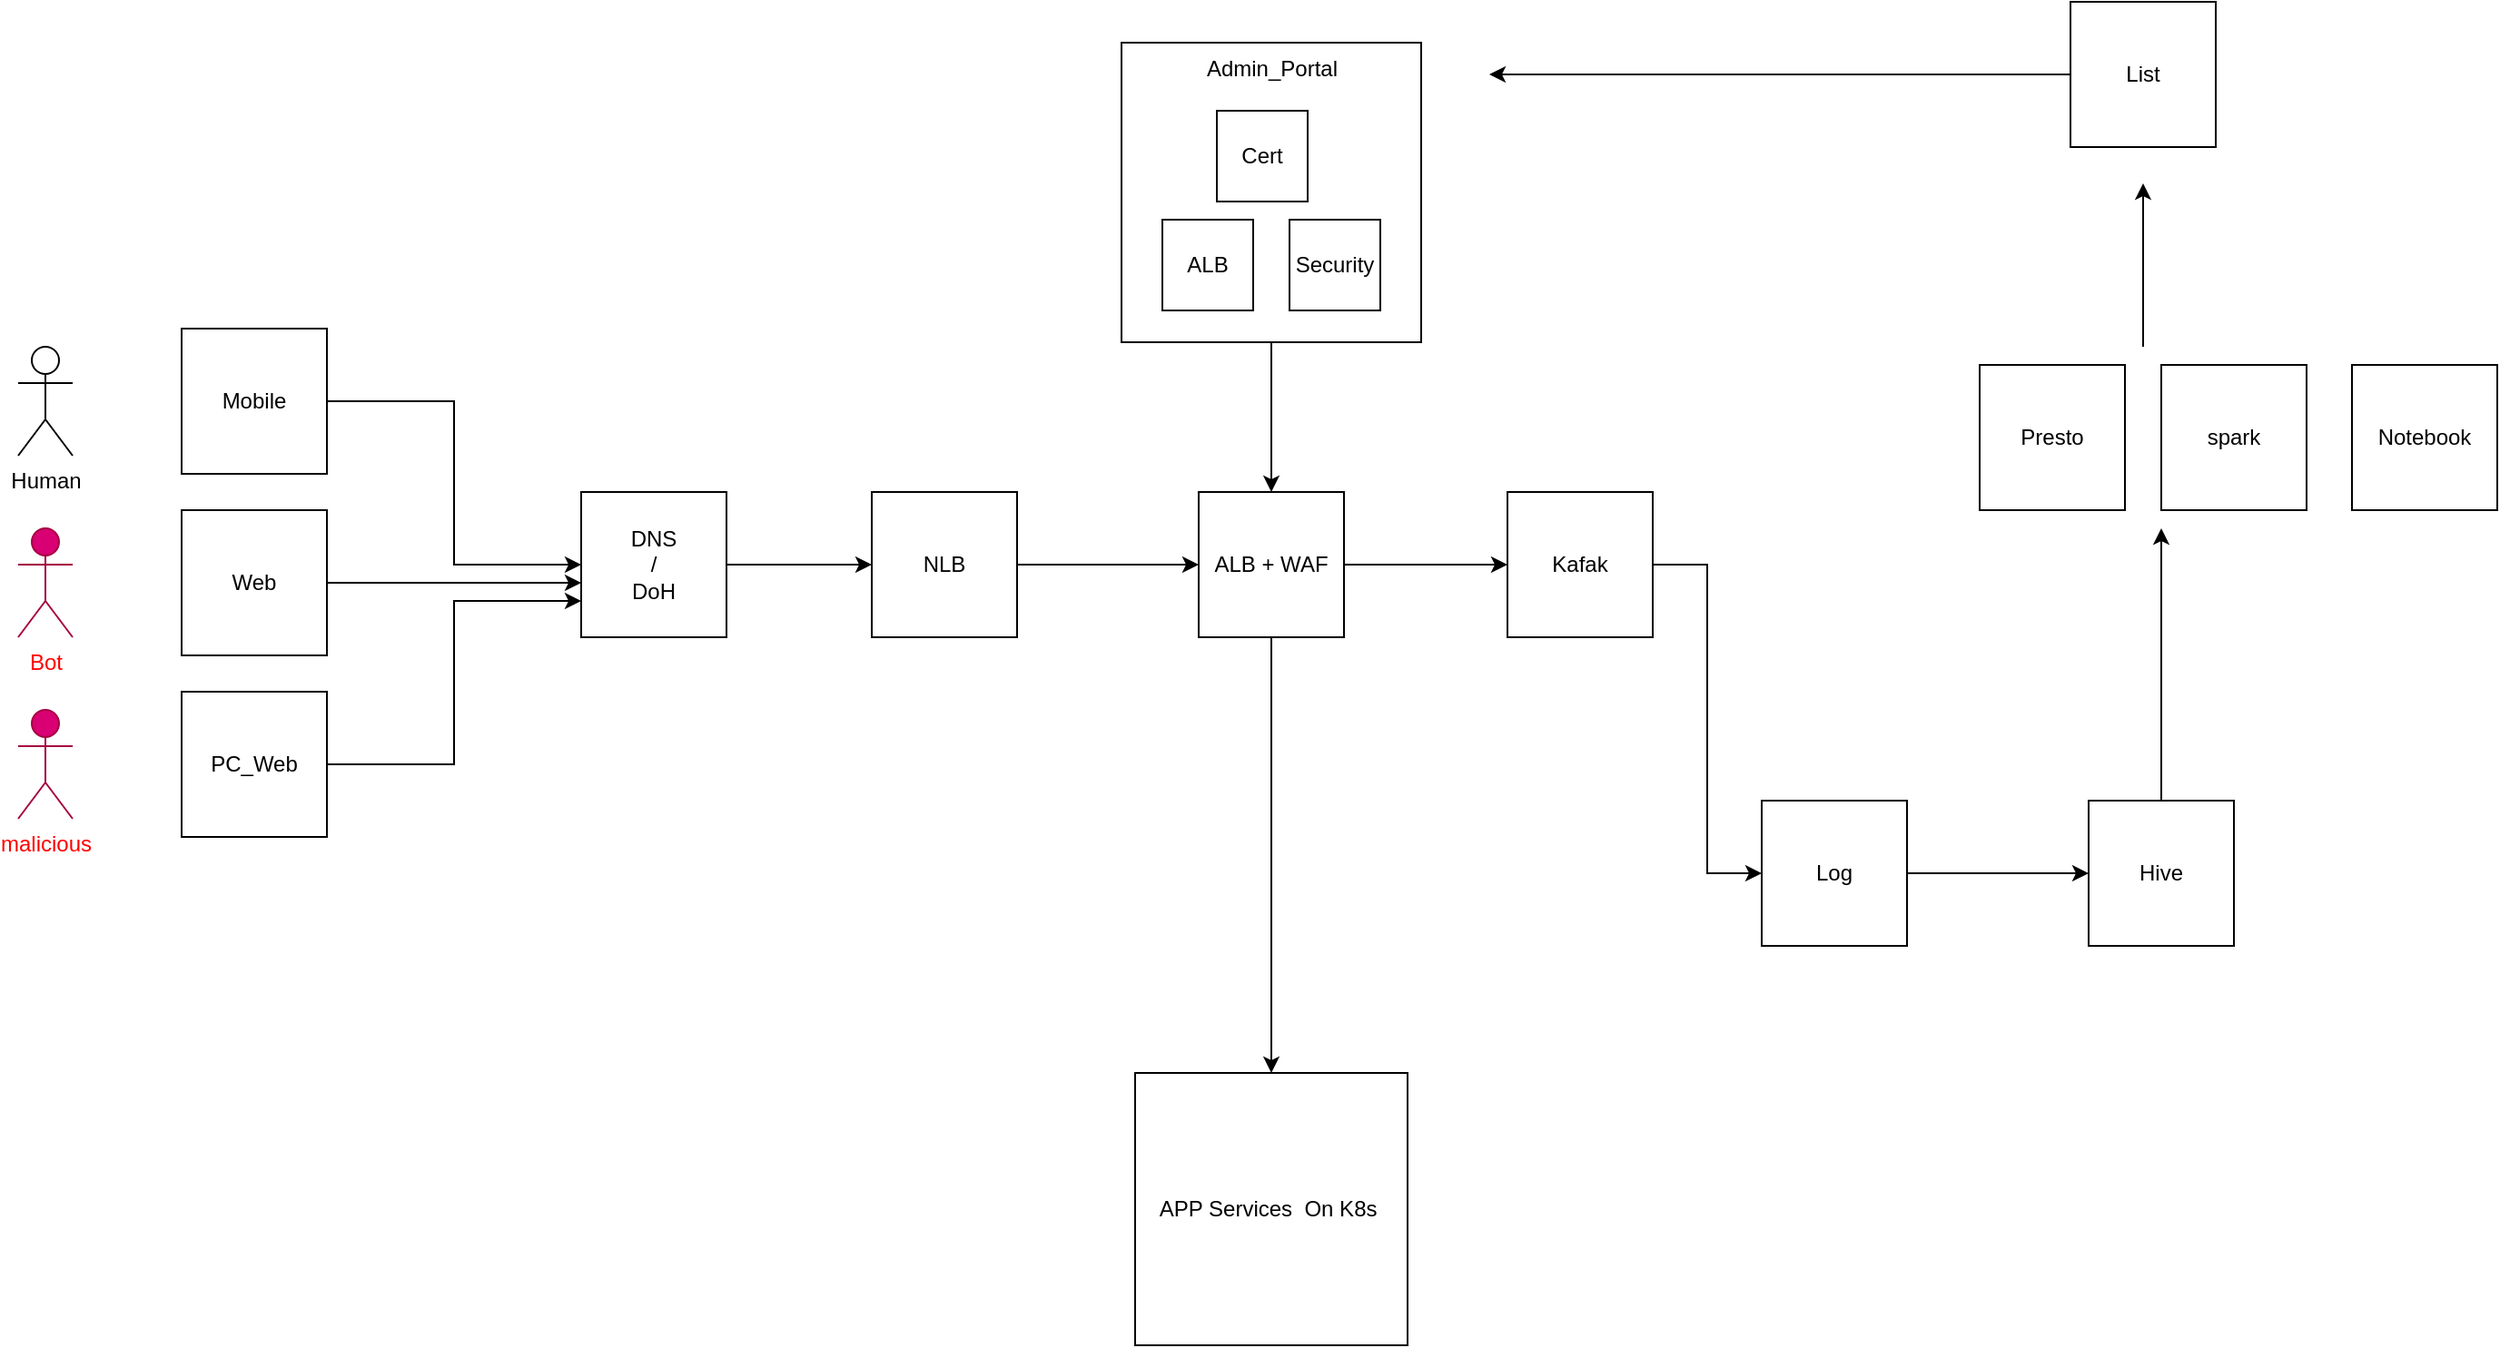 <mxfile version="22.1.21" type="github">
  <diagram name="Page-1" id="h4mQXHj7m2dZuJ2kFf5C">
    <mxGraphModel dx="1593" dy="741" grid="1" gridSize="10" guides="1" tooltips="1" connect="1" arrows="1" fold="1" page="1" pageScale="1" pageWidth="850" pageHeight="1100" math="0" shadow="0">
      <root>
        <mxCell id="0" />
        <mxCell id="1" parent="0" />
        <mxCell id="UklJM1hZt59_CWoXAM_g-14" style="edgeStyle=orthogonalEdgeStyle;rounded=0;orthogonalLoop=1;jettySize=auto;html=1;entryX=0;entryY=0.5;entryDx=0;entryDy=0;" parent="1" source="UklJM1hZt59_CWoXAM_g-1" target="UklJM1hZt59_CWoXAM_g-12" edge="1">
          <mxGeometry relative="1" as="geometry" />
        </mxCell>
        <mxCell id="UklJM1hZt59_CWoXAM_g-1" value="Mobile" style="whiteSpace=wrap;html=1;aspect=fixed;" parent="1" vertex="1">
          <mxGeometry x="100" y="290" width="80" height="80" as="geometry" />
        </mxCell>
        <mxCell id="UklJM1hZt59_CWoXAM_g-15" style="edgeStyle=orthogonalEdgeStyle;rounded=0;orthogonalLoop=1;jettySize=auto;html=1;" parent="1" source="UklJM1hZt59_CWoXAM_g-2" edge="1">
          <mxGeometry relative="1" as="geometry">
            <mxPoint x="320" y="430" as="targetPoint" />
          </mxGeometry>
        </mxCell>
        <mxCell id="UklJM1hZt59_CWoXAM_g-2" value="Web" style="whiteSpace=wrap;html=1;aspect=fixed;" parent="1" vertex="1">
          <mxGeometry x="100" y="390" width="80" height="80" as="geometry" />
        </mxCell>
        <mxCell id="UklJM1hZt59_CWoXAM_g-16" style="edgeStyle=orthogonalEdgeStyle;rounded=0;orthogonalLoop=1;jettySize=auto;html=1;exitX=1;exitY=0.5;exitDx=0;exitDy=0;entryX=0;entryY=0.75;entryDx=0;entryDy=0;" parent="1" source="UklJM1hZt59_CWoXAM_g-3" target="UklJM1hZt59_CWoXAM_g-12" edge="1">
          <mxGeometry relative="1" as="geometry" />
        </mxCell>
        <mxCell id="UklJM1hZt59_CWoXAM_g-3" value="PC_Web" style="whiteSpace=wrap;html=1;aspect=fixed;" parent="1" vertex="1">
          <mxGeometry x="100" y="490" width="80" height="80" as="geometry" />
        </mxCell>
        <mxCell id="UklJM1hZt59_CWoXAM_g-11" style="edgeStyle=orthogonalEdgeStyle;rounded=0;orthogonalLoop=1;jettySize=auto;html=1;entryX=0;entryY=0.5;entryDx=0;entryDy=0;" parent="1" source="UklJM1hZt59_CWoXAM_g-4" target="UklJM1hZt59_CWoXAM_g-5" edge="1">
          <mxGeometry relative="1" as="geometry" />
        </mxCell>
        <mxCell id="UklJM1hZt59_CWoXAM_g-4" value="NLB" style="whiteSpace=wrap;html=1;aspect=fixed;" parent="1" vertex="1">
          <mxGeometry x="480" y="380" width="80" height="80" as="geometry" />
        </mxCell>
        <mxCell id="UklJM1hZt59_CWoXAM_g-10" style="edgeStyle=orthogonalEdgeStyle;rounded=0;orthogonalLoop=1;jettySize=auto;html=1;" parent="1" source="UklJM1hZt59_CWoXAM_g-5" target="UklJM1hZt59_CWoXAM_g-8" edge="1">
          <mxGeometry relative="1" as="geometry" />
        </mxCell>
        <mxCell id="LiXmV6HR_Ljs2VoDoevz-1" style="edgeStyle=orthogonalEdgeStyle;rounded=0;orthogonalLoop=1;jettySize=auto;html=1;entryX=0;entryY=0.5;entryDx=0;entryDy=0;" edge="1" parent="1" source="UklJM1hZt59_CWoXAM_g-5" target="LiXmV6HR_Ljs2VoDoevz-2">
          <mxGeometry relative="1" as="geometry">
            <mxPoint x="700" y="570" as="targetPoint" />
          </mxGeometry>
        </mxCell>
        <mxCell id="UklJM1hZt59_CWoXAM_g-5" value="ALB + WAF" style="whiteSpace=wrap;html=1;aspect=fixed;" parent="1" vertex="1">
          <mxGeometry x="660" y="380" width="80" height="80" as="geometry" />
        </mxCell>
        <mxCell id="UklJM1hZt59_CWoXAM_g-9" style="edgeStyle=orthogonalEdgeStyle;rounded=0;orthogonalLoop=1;jettySize=auto;html=1;" parent="1" source="UklJM1hZt59_CWoXAM_g-6" target="UklJM1hZt59_CWoXAM_g-5" edge="1">
          <mxGeometry relative="1" as="geometry" />
        </mxCell>
        <mxCell id="UklJM1hZt59_CWoXAM_g-6" value="Admin_Portal" style="whiteSpace=wrap;html=1;aspect=fixed;verticalAlign=top;" parent="1" vertex="1">
          <mxGeometry x="617.5" y="132.5" width="165" height="165" as="geometry" />
        </mxCell>
        <mxCell id="UklJM1hZt59_CWoXAM_g-8" value="APP Services&amp;nbsp; On K8s&amp;nbsp;" style="whiteSpace=wrap;html=1;aspect=fixed;" parent="1" vertex="1">
          <mxGeometry x="625" y="700" width="150" height="150" as="geometry" />
        </mxCell>
        <mxCell id="UklJM1hZt59_CWoXAM_g-13" style="edgeStyle=orthogonalEdgeStyle;rounded=0;orthogonalLoop=1;jettySize=auto;html=1;" parent="1" source="UklJM1hZt59_CWoXAM_g-12" target="UklJM1hZt59_CWoXAM_g-4" edge="1">
          <mxGeometry relative="1" as="geometry" />
        </mxCell>
        <mxCell id="UklJM1hZt59_CWoXAM_g-12" value="DNS&lt;br&gt;/&lt;br&gt;DoH" style="whiteSpace=wrap;html=1;aspect=fixed;" parent="1" vertex="1">
          <mxGeometry x="320" y="380" width="80" height="80" as="geometry" />
        </mxCell>
        <mxCell id="UklJM1hZt59_CWoXAM_g-17" value="Human" style="shape=umlActor;verticalLabelPosition=bottom;verticalAlign=top;html=1;outlineConnect=0;" parent="1" vertex="1">
          <mxGeometry x="10" y="300" width="30" height="60" as="geometry" />
        </mxCell>
        <mxCell id="UklJM1hZt59_CWoXAM_g-18" value="Bot" style="shape=umlActor;verticalLabelPosition=bottom;verticalAlign=top;html=1;outlineConnect=0;fillColor=#d80073;fontColor=#FF0000;strokeColor=#A50040;" parent="1" vertex="1">
          <mxGeometry x="10" y="400" width="30" height="60" as="geometry" />
        </mxCell>
        <mxCell id="UklJM1hZt59_CWoXAM_g-20" value="malicious" style="shape=umlActor;verticalLabelPosition=bottom;verticalAlign=top;html=1;outlineConnect=0;fontColor=#FF0000;fillColor=#d80073;strokeColor=#A50040;" parent="1" vertex="1">
          <mxGeometry x="10" y="500" width="30" height="60" as="geometry" />
        </mxCell>
        <mxCell id="bTh-FP3ok-fwcKt8Gy6G-1" value="Security" style="whiteSpace=wrap;html=1;aspect=fixed;direction=south;" parent="1" vertex="1">
          <mxGeometry x="710" y="230" width="50" height="50" as="geometry" />
        </mxCell>
        <mxCell id="bTh-FP3ok-fwcKt8Gy6G-2" value="ALB" style="whiteSpace=wrap;html=1;aspect=fixed;direction=south;" parent="1" vertex="1">
          <mxGeometry x="640" y="230" width="50" height="50" as="geometry" />
        </mxCell>
        <mxCell id="bTh-FP3ok-fwcKt8Gy6G-3" value="Cert" style="whiteSpace=wrap;html=1;aspect=fixed;direction=south;" parent="1" vertex="1">
          <mxGeometry x="670" y="170" width="50" height="50" as="geometry" />
        </mxCell>
        <mxCell id="LiXmV6HR_Ljs2VoDoevz-3" style="edgeStyle=orthogonalEdgeStyle;rounded=0;orthogonalLoop=1;jettySize=auto;html=1;entryX=0;entryY=0.5;entryDx=0;entryDy=0;" edge="1" parent="1" source="LiXmV6HR_Ljs2VoDoevz-2" target="LiXmV6HR_Ljs2VoDoevz-4">
          <mxGeometry relative="1" as="geometry">
            <mxPoint x="940" y="620" as="targetPoint" />
          </mxGeometry>
        </mxCell>
        <mxCell id="LiXmV6HR_Ljs2VoDoevz-2" value="Kafak" style="whiteSpace=wrap;html=1;aspect=fixed;" vertex="1" parent="1">
          <mxGeometry x="830" y="380" width="80" height="80" as="geometry" />
        </mxCell>
        <mxCell id="LiXmV6HR_Ljs2VoDoevz-6" style="edgeStyle=orthogonalEdgeStyle;rounded=0;orthogonalLoop=1;jettySize=auto;html=1;entryX=0;entryY=0.5;entryDx=0;entryDy=0;" edge="1" parent="1" source="LiXmV6HR_Ljs2VoDoevz-4" target="LiXmV6HR_Ljs2VoDoevz-5">
          <mxGeometry relative="1" as="geometry" />
        </mxCell>
        <mxCell id="LiXmV6HR_Ljs2VoDoevz-4" value="Log" style="whiteSpace=wrap;html=1;aspect=fixed;" vertex="1" parent="1">
          <mxGeometry x="970" y="550" width="80" height="80" as="geometry" />
        </mxCell>
        <mxCell id="LiXmV6HR_Ljs2VoDoevz-7" style="edgeStyle=orthogonalEdgeStyle;rounded=0;orthogonalLoop=1;jettySize=auto;html=1;" edge="1" parent="1" source="LiXmV6HR_Ljs2VoDoevz-5">
          <mxGeometry relative="1" as="geometry">
            <mxPoint x="1190" y="400" as="targetPoint" />
          </mxGeometry>
        </mxCell>
        <mxCell id="LiXmV6HR_Ljs2VoDoevz-5" value="Hive" style="whiteSpace=wrap;html=1;aspect=fixed;" vertex="1" parent="1">
          <mxGeometry x="1150" y="550" width="80" height="80" as="geometry" />
        </mxCell>
        <mxCell id="LiXmV6HR_Ljs2VoDoevz-8" value="Presto" style="whiteSpace=wrap;html=1;aspect=fixed;" vertex="1" parent="1">
          <mxGeometry x="1090" y="310" width="80" height="80" as="geometry" />
        </mxCell>
        <mxCell id="LiXmV6HR_Ljs2VoDoevz-9" value="spark" style="whiteSpace=wrap;html=1;aspect=fixed;" vertex="1" parent="1">
          <mxGeometry x="1190" y="310" width="80" height="80" as="geometry" />
        </mxCell>
        <mxCell id="LiXmV6HR_Ljs2VoDoevz-10" style="edgeStyle=orthogonalEdgeStyle;rounded=0;orthogonalLoop=1;jettySize=auto;html=1;" edge="1" parent="1">
          <mxGeometry relative="1" as="geometry">
            <mxPoint x="1180" y="210" as="targetPoint" />
            <mxPoint x="1180" y="300" as="sourcePoint" />
          </mxGeometry>
        </mxCell>
        <mxCell id="LiXmV6HR_Ljs2VoDoevz-11" value="Notebook" style="whiteSpace=wrap;html=1;aspect=fixed;" vertex="1" parent="1">
          <mxGeometry x="1295" y="310" width="80" height="80" as="geometry" />
        </mxCell>
        <mxCell id="LiXmV6HR_Ljs2VoDoevz-13" style="edgeStyle=orthogonalEdgeStyle;rounded=0;orthogonalLoop=1;jettySize=auto;html=1;exitX=0;exitY=0.5;exitDx=0;exitDy=0;" edge="1" parent="1" source="LiXmV6HR_Ljs2VoDoevz-12">
          <mxGeometry relative="1" as="geometry">
            <mxPoint x="820" y="150" as="targetPoint" />
          </mxGeometry>
        </mxCell>
        <mxCell id="LiXmV6HR_Ljs2VoDoevz-12" value="List" style="whiteSpace=wrap;html=1;aspect=fixed;" vertex="1" parent="1">
          <mxGeometry x="1140" y="110" width="80" height="80" as="geometry" />
        </mxCell>
      </root>
    </mxGraphModel>
  </diagram>
</mxfile>
